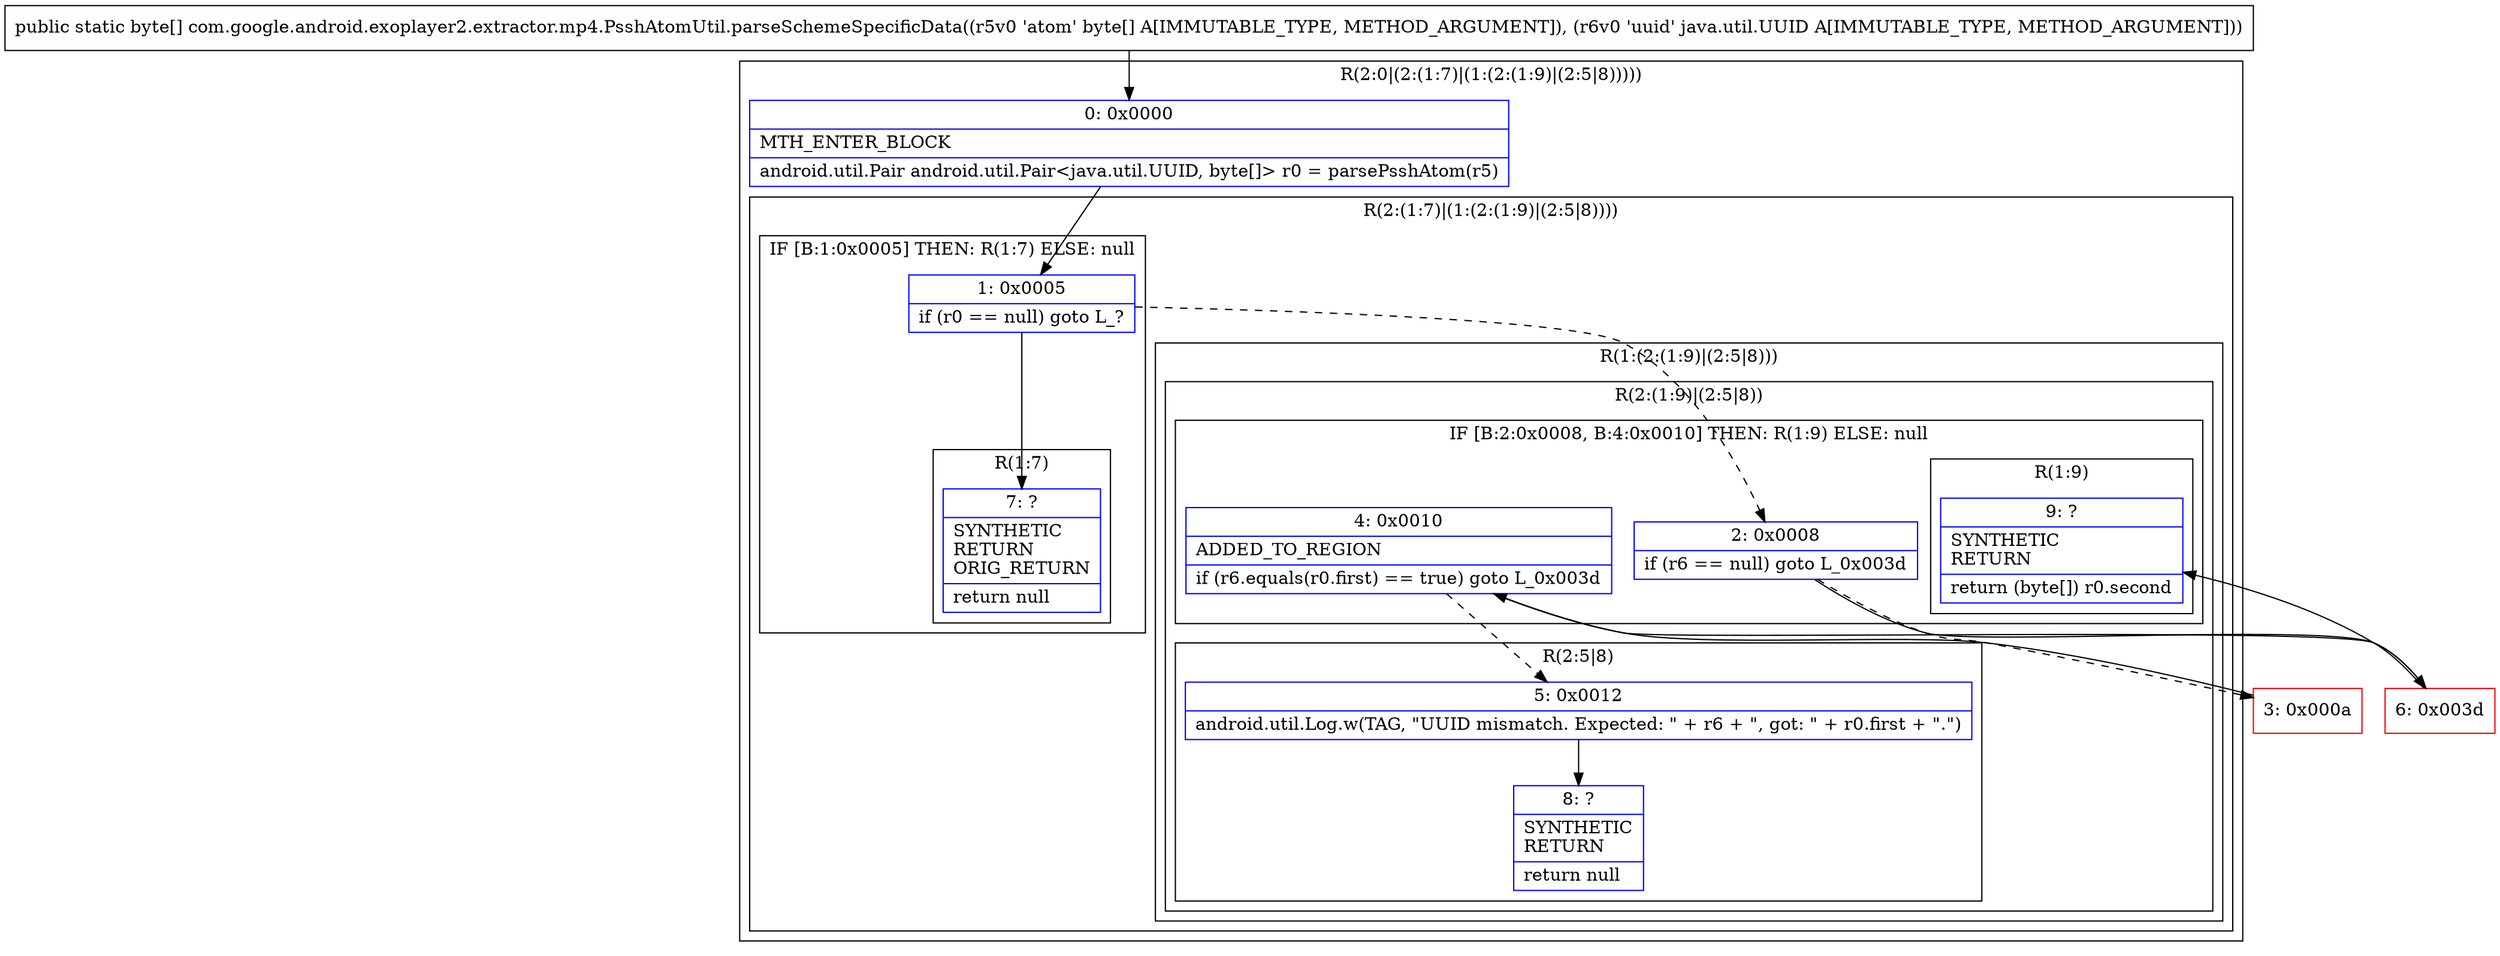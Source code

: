 digraph "CFG forcom.google.android.exoplayer2.extractor.mp4.PsshAtomUtil.parseSchemeSpecificData([BLjava\/util\/UUID;)[B" {
subgraph cluster_Region_1837589535 {
label = "R(2:0|(2:(1:7)|(1:(2:(1:9)|(2:5|8)))))";
node [shape=record,color=blue];
Node_0 [shape=record,label="{0\:\ 0x0000|MTH_ENTER_BLOCK\l|android.util.Pair android.util.Pair\<java.util.UUID, byte[]\> r0 = parsePsshAtom(r5)\l}"];
subgraph cluster_Region_1075690869 {
label = "R(2:(1:7)|(1:(2:(1:9)|(2:5|8))))";
node [shape=record,color=blue];
subgraph cluster_IfRegion_1599531889 {
label = "IF [B:1:0x0005] THEN: R(1:7) ELSE: null";
node [shape=record,color=blue];
Node_1 [shape=record,label="{1\:\ 0x0005|if (r0 == null) goto L_?\l}"];
subgraph cluster_Region_1433593051 {
label = "R(1:7)";
node [shape=record,color=blue];
Node_7 [shape=record,label="{7\:\ ?|SYNTHETIC\lRETURN\lORIG_RETURN\l|return null\l}"];
}
}
subgraph cluster_Region_1429868515 {
label = "R(1:(2:(1:9)|(2:5|8)))";
node [shape=record,color=blue];
subgraph cluster_Region_472002988 {
label = "R(2:(1:9)|(2:5|8))";
node [shape=record,color=blue];
subgraph cluster_IfRegion_107544940 {
label = "IF [B:2:0x0008, B:4:0x0010] THEN: R(1:9) ELSE: null";
node [shape=record,color=blue];
Node_2 [shape=record,label="{2\:\ 0x0008|if (r6 == null) goto L_0x003d\l}"];
Node_4 [shape=record,label="{4\:\ 0x0010|ADDED_TO_REGION\l|if (r6.equals(r0.first) == true) goto L_0x003d\l}"];
subgraph cluster_Region_1638394190 {
label = "R(1:9)";
node [shape=record,color=blue];
Node_9 [shape=record,label="{9\:\ ?|SYNTHETIC\lRETURN\l|return (byte[]) r0.second\l}"];
}
}
subgraph cluster_Region_936824569 {
label = "R(2:5|8)";
node [shape=record,color=blue];
Node_5 [shape=record,label="{5\:\ 0x0012|android.util.Log.w(TAG, \"UUID mismatch. Expected: \" + r6 + \", got: \" + r0.first + \".\")\l}"];
Node_8 [shape=record,label="{8\:\ ?|SYNTHETIC\lRETURN\l|return null\l}"];
}
}
}
}
}
Node_3 [shape=record,color=red,label="{3\:\ 0x000a}"];
Node_6 [shape=record,color=red,label="{6\:\ 0x003d}"];
MethodNode[shape=record,label="{public static byte[] com.google.android.exoplayer2.extractor.mp4.PsshAtomUtil.parseSchemeSpecificData((r5v0 'atom' byte[] A[IMMUTABLE_TYPE, METHOD_ARGUMENT]), (r6v0 'uuid' java.util.UUID A[IMMUTABLE_TYPE, METHOD_ARGUMENT])) }"];
MethodNode -> Node_0;
Node_0 -> Node_1;
Node_1 -> Node_2[style=dashed];
Node_1 -> Node_7;
Node_2 -> Node_3[style=dashed];
Node_2 -> Node_6;
Node_4 -> Node_5[style=dashed];
Node_4 -> Node_6;
Node_5 -> Node_8;
Node_3 -> Node_4;
Node_6 -> Node_9;
}

